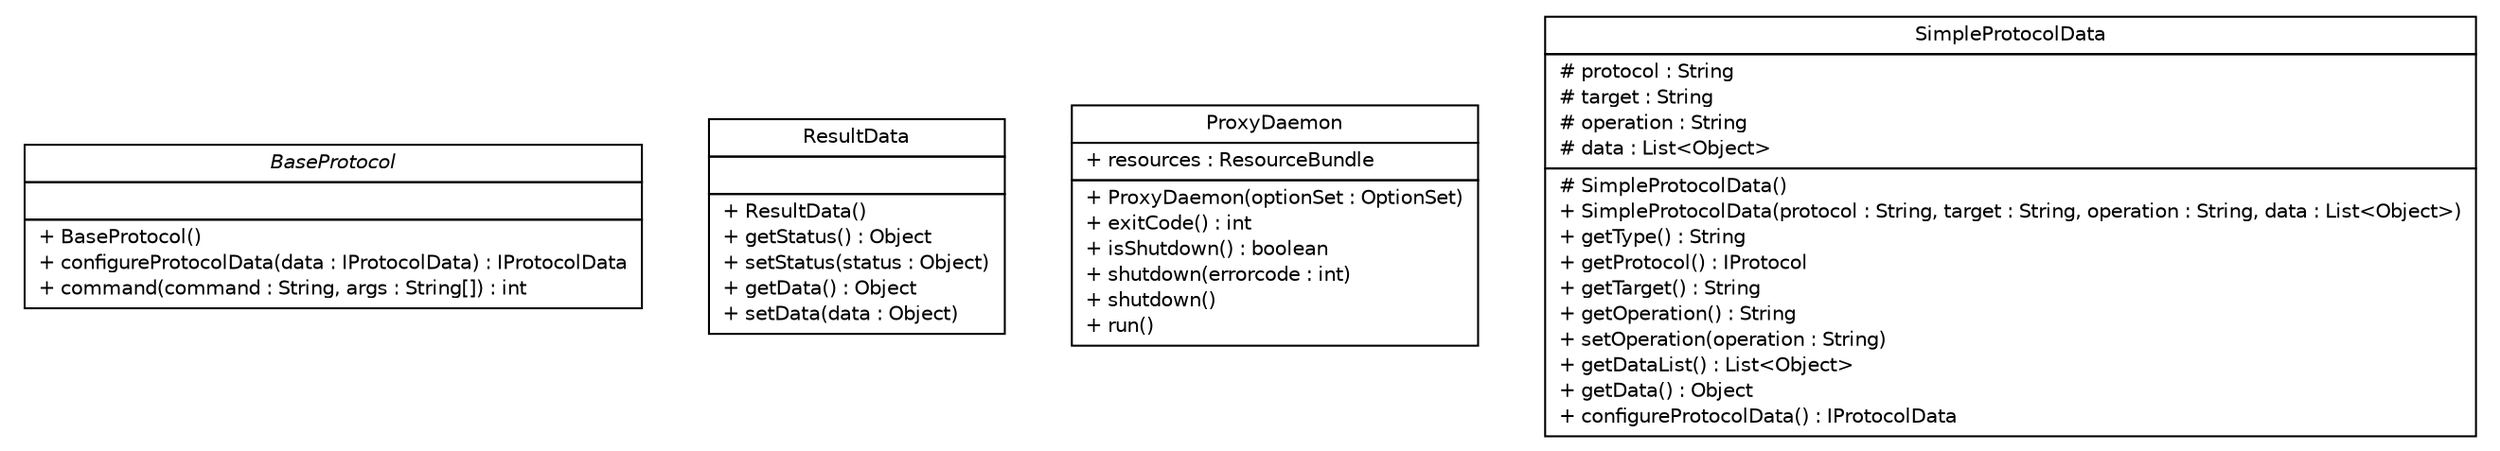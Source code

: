 #!/usr/local/bin/dot
#
# Class diagram 
# Generated by UMLGraph version R5_6 (http://www.umlgraph.org/)
#

digraph G {
	edge [fontname="Helvetica",fontsize=10,labelfontname="Helvetica",labelfontsize=10];
	node [fontname="Helvetica",fontsize=10,shape=plaintext];
	nodesep=0.25;
	ranksep=0.5;
	// com.xley.lfosc.impl.BaseProtocol
	c636 [label=<<table title="com.xley.lfosc.impl.BaseProtocol" border="0" cellborder="1" cellspacing="0" cellpadding="2" port="p" href="./BaseProtocol.html">
		<tr><td><table border="0" cellspacing="0" cellpadding="1">
<tr><td align="center" balign="center"><font face="Helvetica-Oblique"> BaseProtocol </font></td></tr>
		</table></td></tr>
		<tr><td><table border="0" cellspacing="0" cellpadding="1">
<tr><td align="left" balign="left">  </td></tr>
		</table></td></tr>
		<tr><td><table border="0" cellspacing="0" cellpadding="1">
<tr><td align="left" balign="left"> + BaseProtocol() </td></tr>
<tr><td align="left" balign="left"> + configureProtocolData(data : IProtocolData) : IProtocolData </td></tr>
<tr><td align="left" balign="left"> + command(command : String, args : String[]) : int </td></tr>
		</table></td></tr>
		</table>>, URL="./BaseProtocol.html", fontname="Helvetica", fontcolor="black", fontsize=10.0];
	// com.xley.lfosc.impl.ResultData
	c637 [label=<<table title="com.xley.lfosc.impl.ResultData" border="0" cellborder="1" cellspacing="0" cellpadding="2" port="p" href="./ResultData.html">
		<tr><td><table border="0" cellspacing="0" cellpadding="1">
<tr><td align="center" balign="center"> ResultData </td></tr>
		</table></td></tr>
		<tr><td><table border="0" cellspacing="0" cellpadding="1">
<tr><td align="left" balign="left">  </td></tr>
		</table></td></tr>
		<tr><td><table border="0" cellspacing="0" cellpadding="1">
<tr><td align="left" balign="left"> + ResultData() </td></tr>
<tr><td align="left" balign="left"> + getStatus() : Object </td></tr>
<tr><td align="left" balign="left"> + setStatus(status : Object) </td></tr>
<tr><td align="left" balign="left"> + getData() : Object </td></tr>
<tr><td align="left" balign="left"> + setData(data : Object) </td></tr>
		</table></td></tr>
		</table>>, URL="./ResultData.html", fontname="Helvetica", fontcolor="black", fontsize=10.0];
	// com.xley.lfosc.impl.ProxyDaemon
	c638 [label=<<table title="com.xley.lfosc.impl.ProxyDaemon" border="0" cellborder="1" cellspacing="0" cellpadding="2" port="p" href="./ProxyDaemon.html">
		<tr><td><table border="0" cellspacing="0" cellpadding="1">
<tr><td align="center" balign="center"> ProxyDaemon </td></tr>
		</table></td></tr>
		<tr><td><table border="0" cellspacing="0" cellpadding="1">
<tr><td align="left" balign="left"> + resources : ResourceBundle </td></tr>
		</table></td></tr>
		<tr><td><table border="0" cellspacing="0" cellpadding="1">
<tr><td align="left" balign="left"> + ProxyDaemon(optionSet : OptionSet) </td></tr>
<tr><td align="left" balign="left"> + exitCode() : int </td></tr>
<tr><td align="left" balign="left"> + isShutdown() : boolean </td></tr>
<tr><td align="left" balign="left"> + shutdown(errorcode : int) </td></tr>
<tr><td align="left" balign="left"> + shutdown() </td></tr>
<tr><td align="left" balign="left"> + run() </td></tr>
		</table></td></tr>
		</table>>, URL="./ProxyDaemon.html", fontname="Helvetica", fontcolor="black", fontsize=10.0];
	// com.xley.lfosc.impl.SimpleProtocolData
	c639 [label=<<table title="com.xley.lfosc.impl.SimpleProtocolData" border="0" cellborder="1" cellspacing="0" cellpadding="2" port="p" href="./SimpleProtocolData.html">
		<tr><td><table border="0" cellspacing="0" cellpadding="1">
<tr><td align="center" balign="center"> SimpleProtocolData </td></tr>
		</table></td></tr>
		<tr><td><table border="0" cellspacing="0" cellpadding="1">
<tr><td align="left" balign="left"> # protocol : String </td></tr>
<tr><td align="left" balign="left"> # target : String </td></tr>
<tr><td align="left" balign="left"> # operation : String </td></tr>
<tr><td align="left" balign="left"> # data : List&lt;Object&gt; </td></tr>
		</table></td></tr>
		<tr><td><table border="0" cellspacing="0" cellpadding="1">
<tr><td align="left" balign="left"> # SimpleProtocolData() </td></tr>
<tr><td align="left" balign="left"> + SimpleProtocolData(protocol : String, target : String, operation : String, data : List&lt;Object&gt;) </td></tr>
<tr><td align="left" balign="left"> + getType() : String </td></tr>
<tr><td align="left" balign="left"> + getProtocol() : IProtocol </td></tr>
<tr><td align="left" balign="left"> + getTarget() : String </td></tr>
<tr><td align="left" balign="left"> + getOperation() : String </td></tr>
<tr><td align="left" balign="left"> + setOperation(operation : String) </td></tr>
<tr><td align="left" balign="left"> + getDataList() : List&lt;Object&gt; </td></tr>
<tr><td align="left" balign="left"> + getData() : Object </td></tr>
<tr><td align="left" balign="left"> + configureProtocolData() : IProtocolData </td></tr>
		</table></td></tr>
		</table>>, URL="./SimpleProtocolData.html", fontname="Helvetica", fontcolor="black", fontsize=10.0];
}


